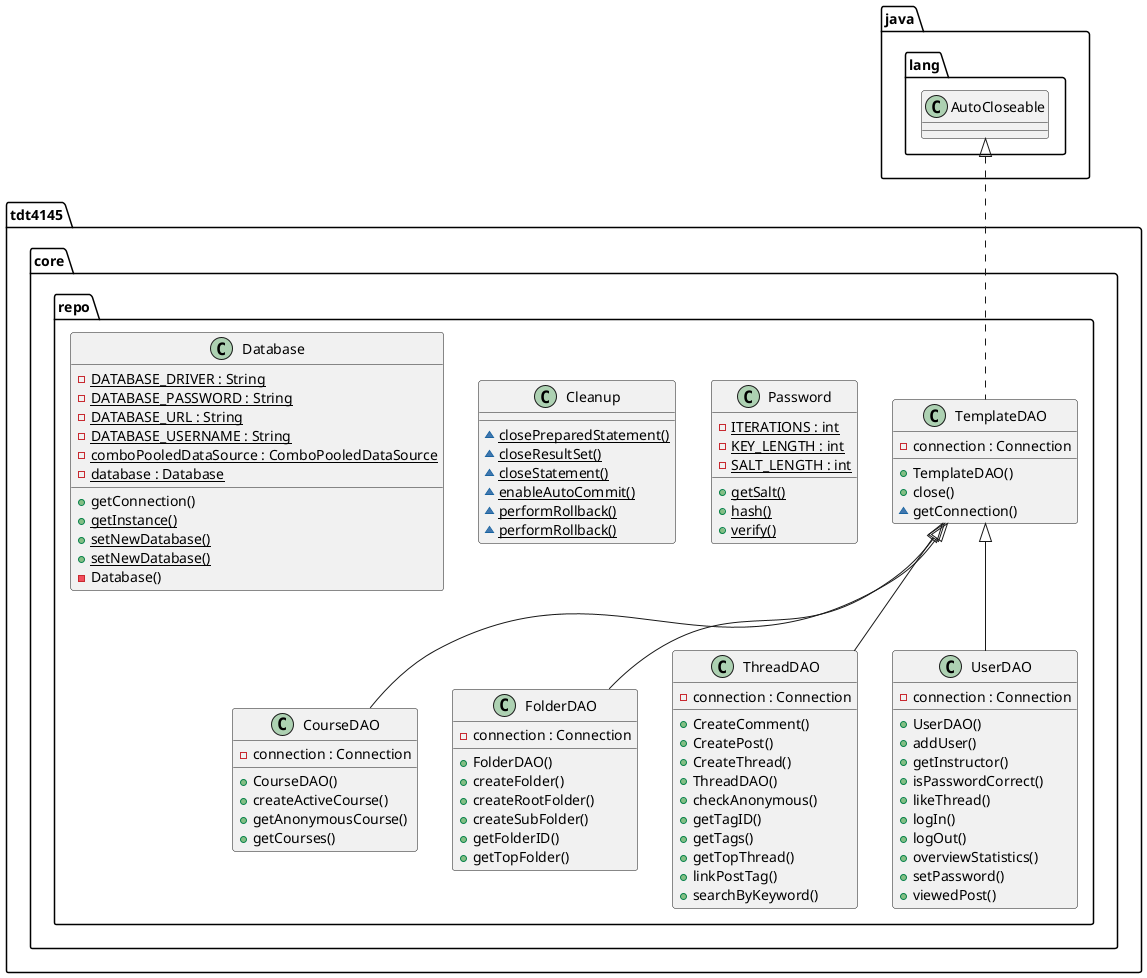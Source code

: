 @startuml
  namespace tdt4145.core.repo {
    class tdt4145.core.repo.Cleanup {
        {static} ~ closePreparedStatement()
        {static} ~ closeResultSet()
        {static} ~ closeStatement()
        {static} ~ enableAutoCommit()
        {static} ~ performRollback()
        {static} ~ performRollback()
    }
  }
  

  namespace tdt4145.core.repo {
    class tdt4145.core.repo.CourseDAO {
        - connection : Connection
        + CourseDAO()
        + createActiveCourse()
        + getAnonymousCourse()
        + getCourses()
    }
  }

  namespace tdt4145.core.repo {
      class tdt4145.core.repo.Password {
          {static} - ITERATIONS : int
          {static} - KEY_LENGTH : int
          {static} - SALT_LENGTH : int
          {static} + getSalt()
          {static} + hash()
          {static} + verify()
      }
    }
  

  namespace tdt4145.core.repo {
    class tdt4145.core.repo.Database {
        {static} - DATABASE_DRIVER : String
        {static} - DATABASE_PASSWORD : String
        {static} - DATABASE_URL : String
        {static} - DATABASE_USERNAME : String
        {static} - comboPooledDataSource : ComboPooledDataSource
        {static} - database : Database
        + getConnection()
        {static} + getInstance()
        {static} + setNewDatabase()
        {static} + setNewDatabase()
        - Database()
    }
  }
  

  namespace tdt4145.core.repo {
    class tdt4145.core.repo.FolderDAO {
        - connection : Connection
        + FolderDAO()
        + createFolder()
        + createRootFolder()
        + createSubFolder()
        + getFolderID()
        + getTopFolder()
    }
  }
  

  namespace tdt4145.core.repo {
    class tdt4145.core.repo.TemplateDAO {
        - connection : Connection
        + TemplateDAO()
        + close()
        ~ getConnection()
    }
  }
  

  namespace tdt4145.core.repo {
    class tdt4145.core.repo.ThreadDAO {
        - connection : Connection
        + CreateComment()
        + CreatePost()
        + CreateThread()
        + ThreadDAO()
        + checkAnonymous()
        + getTagID()
        + getTags()
        + getTopThread()
        + linkPostTag()
        + searchByKeyword()
    }
  }
  

  namespace tdt4145.core.repo {
    class tdt4145.core.repo.UserDAO {
        - connection : Connection
        + UserDAO()
        + addUser()
        + getInstructor()
        + isPasswordCorrect()
        + likeThread()
        + logIn()
        + logOut()
        + overviewStatistics()
        + setPassword()
        + viewedPost()
    }
  }


  tdt4145.core.repo.Password -[hidden]> tdt4145.core.repo.TemplateDAO

  tdt4145.core.repo.CourseDAO -up-|> tdt4145.core.repo.TemplateDAO
  tdt4145.core.repo.FolderDAO -up-|> tdt4145.core.repo.TemplateDAO
  tdt4145.core.repo.TemplateDAO .up.|> java.lang.AutoCloseable
  tdt4145.core.repo.ThreadDAO -up-|> tdt4145.core.repo.TemplateDAO
  tdt4145.core.repo.UserDAO -up-|> tdt4145.core.repo.TemplateDAO
@enduml
